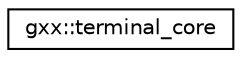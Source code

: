 digraph "Graphical Class Hierarchy"
{
  edge [fontname="Helvetica",fontsize="10",labelfontname="Helvetica",labelfontsize="10"];
  node [fontname="Helvetica",fontsize="10",shape=record];
  rankdir="LR";
  Node1 [label="gxx::terminal_core",height=0.2,width=0.4,color="black", fillcolor="white", style="filled",URL="$classgxx_1_1terminal__core.html"];
}
